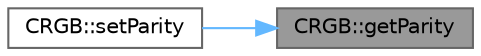 digraph "CRGB::getParity"
{
 // LATEX_PDF_SIZE
  bgcolor="transparent";
  edge [fontname=Helvetica,fontsize=10,labelfontname=Helvetica,labelfontsize=10];
  node [fontname=Helvetica,fontsize=10,shape=box,height=0.2,width=0.4];
  rankdir="RL";
  Node1 [id="Node000001",label="CRGB::getParity",height=0.2,width=0.4,color="gray40", fillcolor="grey60", style="filled", fontcolor="black",tooltip="Returns 0 or 1, depending on the lowest bit of the sum of the color components."];
  Node1 -> Node2 [id="edge1_Node000001_Node000002",dir="back",color="steelblue1",style="solid",tooltip=" "];
  Node2 [id="Node000002",label="CRGB::setParity",height=0.2,width=0.4,color="grey40", fillcolor="white", style="filled",URL="$db/d87/group___pixel_types.html#a64c20ff47371ed75b264711adfdf104a",tooltip="Adjusts the color in the smallest way possible so that the parity of the coloris now the desired valu..."];
}
